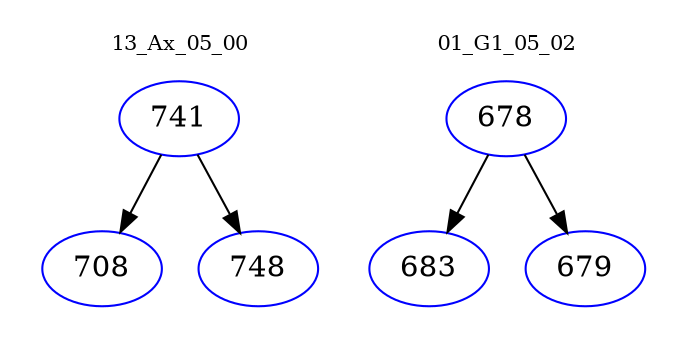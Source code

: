digraph{
subgraph cluster_0 {
color = white
label = "13_Ax_05_00";
fontsize=10;
T0_741 [label="741", color="blue"]
T0_741 -> T0_708 [color="black"]
T0_708 [label="708", color="blue"]
T0_741 -> T0_748 [color="black"]
T0_748 [label="748", color="blue"]
}
subgraph cluster_1 {
color = white
label = "01_G1_05_02";
fontsize=10;
T1_678 [label="678", color="blue"]
T1_678 -> T1_683 [color="black"]
T1_683 [label="683", color="blue"]
T1_678 -> T1_679 [color="black"]
T1_679 [label="679", color="blue"]
}
}
